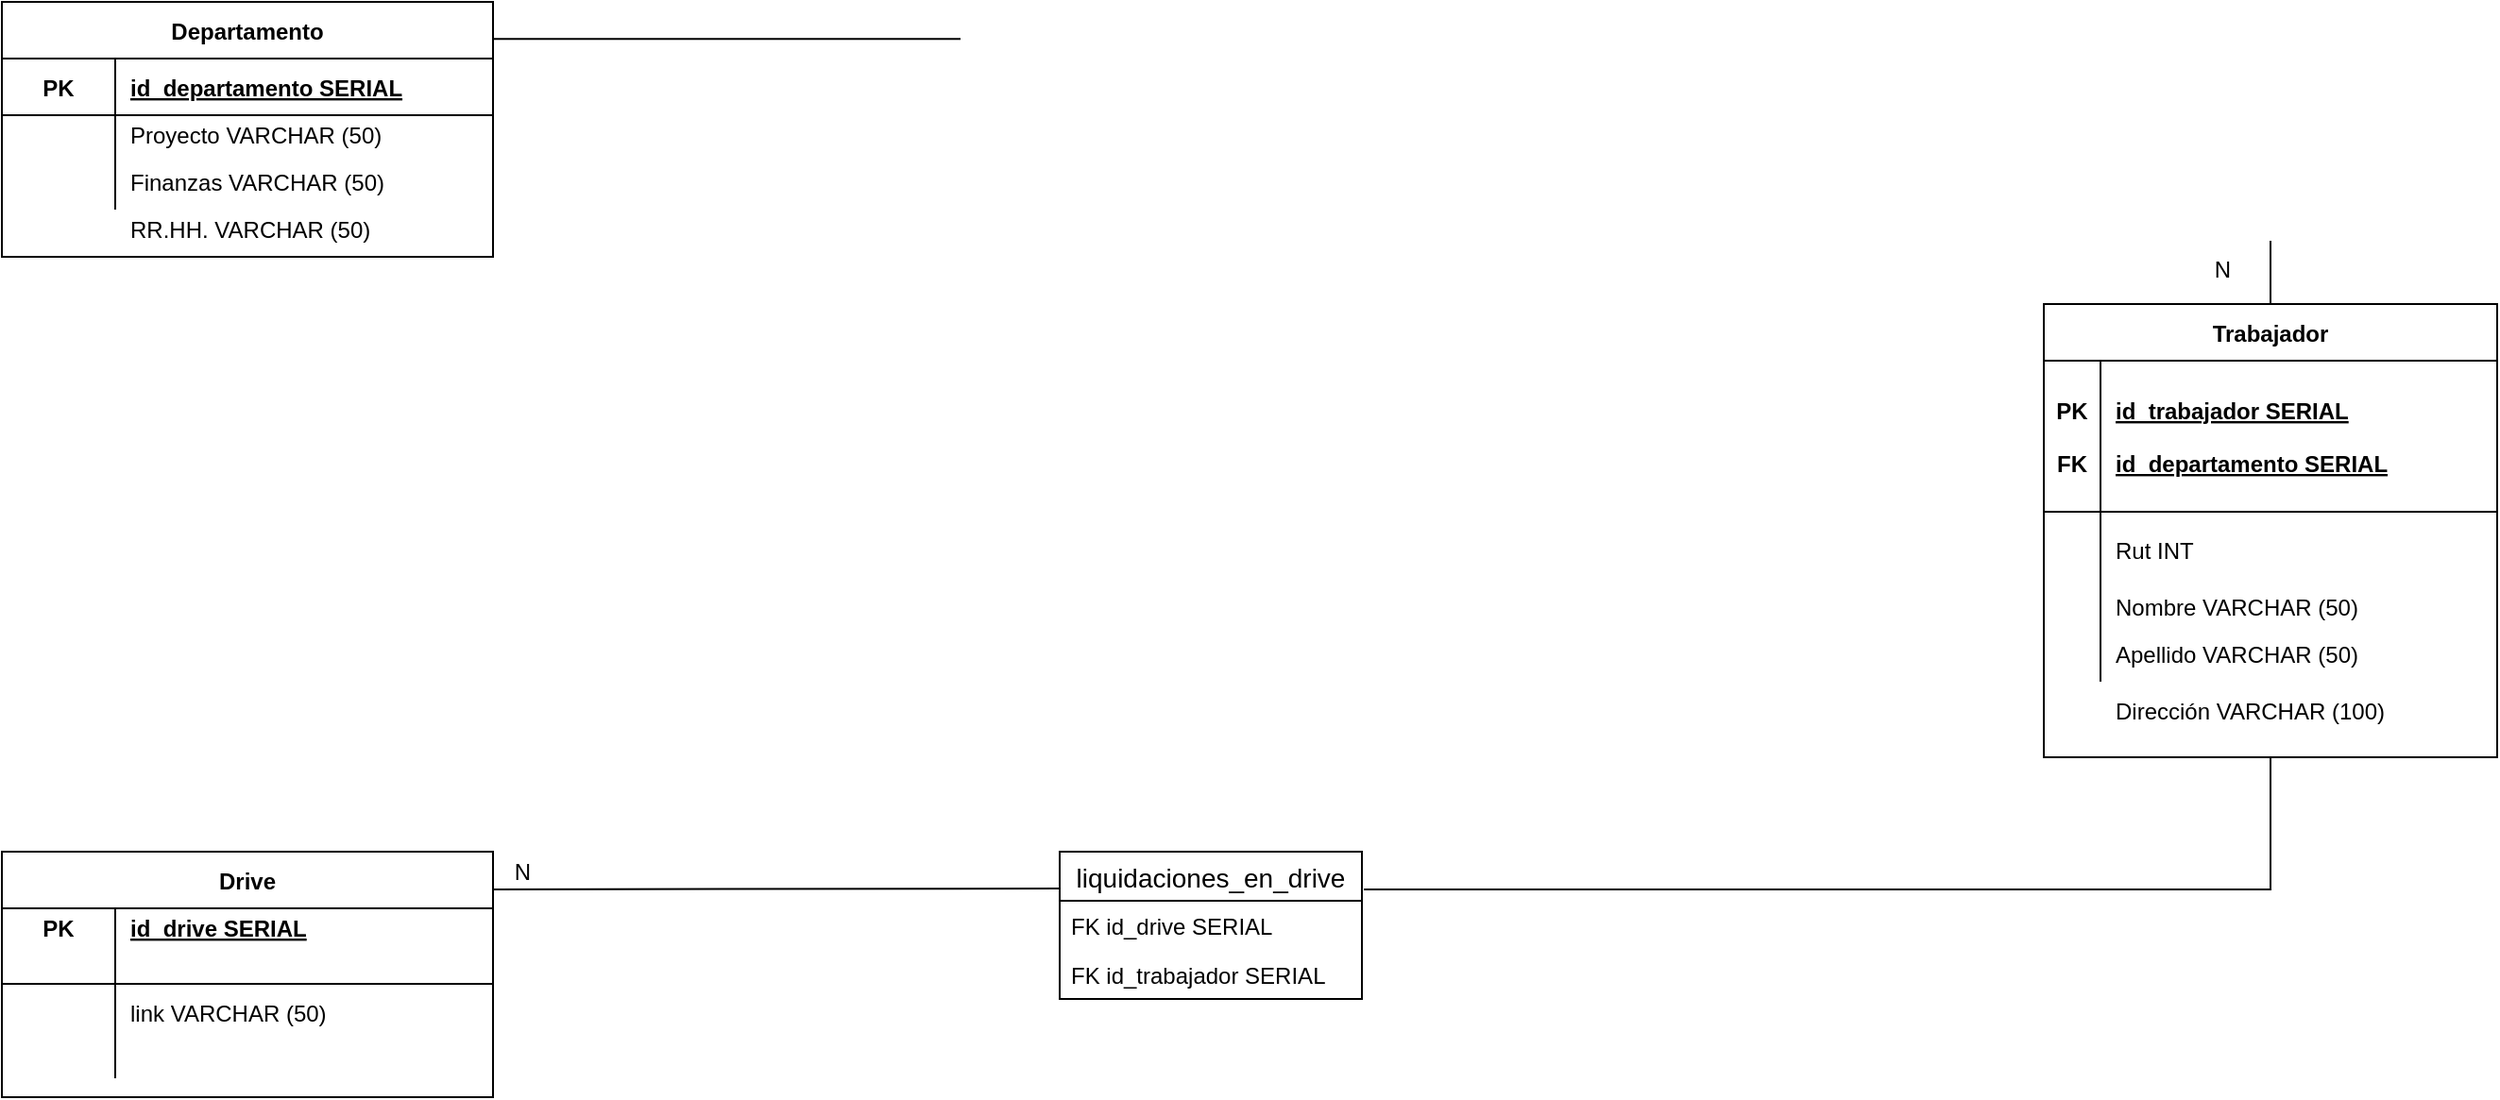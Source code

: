 <mxfile version="13.3.5" type="device"><diagram id="VJXpEDzCKfRmGnxVgW5a" name="Page-1"><mxGraphModel dx="1253" dy="538" grid="1" gridSize="10" guides="1" tooltips="1" connect="1" arrows="1" fold="1" page="1" pageScale="1" pageWidth="827" pageHeight="1169" math="0" shadow="0"><root><mxCell id="0"/><mxCell id="1" parent="0"/><mxCell id="iQQr9uvwmGtEXFYxoJDt-118" value="RR.HH. VARCHAR (50)" style="shape=partialRectangle;connectable=0;fillColor=none;top=0;left=0;bottom=0;right=0;align=left;spacingLeft=6;overflow=hidden;" parent="1" vertex="1"><mxGeometry x="100" y="145" width="140" height="30" as="geometry"/></mxCell><mxCell id="iQQr9uvwmGtEXFYxoJDt-105" value="Departamento" style="shape=table;startSize=30;container=1;collapsible=1;childLayout=tableLayout;fixedRows=1;rowLines=0;fontStyle=1;align=center;resizeLast=1;" parent="1" vertex="1"><mxGeometry x="40" y="40" width="260.0" height="135" as="geometry"/></mxCell><mxCell id="iQQr9uvwmGtEXFYxoJDt-109" value="" style="shape=partialRectangle;collapsible=0;dropTarget=0;pointerEvents=0;fillColor=none;top=0;left=0;bottom=1;right=0;points=[[0,0.5],[1,0.5]];portConstraint=eastwest;" parent="iQQr9uvwmGtEXFYxoJDt-105" vertex="1"><mxGeometry y="30" width="260.0" height="30" as="geometry"/></mxCell><mxCell id="iQQr9uvwmGtEXFYxoJDt-110" value="PK" style="shape=partialRectangle;connectable=0;fillColor=none;top=0;left=0;bottom=0;right=0;fontStyle=1;overflow=hidden;" parent="iQQr9uvwmGtEXFYxoJDt-109" vertex="1"><mxGeometry width="60" height="30" as="geometry"/></mxCell><mxCell id="iQQr9uvwmGtEXFYxoJDt-111" value="id_departamento SERIAL" style="shape=partialRectangle;connectable=0;fillColor=none;top=0;left=0;bottom=0;right=0;align=left;spacingLeft=6;fontStyle=5;overflow=hidden;" parent="iQQr9uvwmGtEXFYxoJDt-109" vertex="1"><mxGeometry x="60" width="200.0" height="30" as="geometry"/></mxCell><mxCell id="iQQr9uvwmGtEXFYxoJDt-112" value="" style="shape=partialRectangle;collapsible=0;dropTarget=0;pointerEvents=0;fillColor=none;top=0;left=0;bottom=0;right=0;points=[[0,0.5],[1,0.5]];portConstraint=eastwest;" parent="iQQr9uvwmGtEXFYxoJDt-105" vertex="1"><mxGeometry y="60" width="260.0" height="20" as="geometry"/></mxCell><mxCell id="iQQr9uvwmGtEXFYxoJDt-113" value="" style="shape=partialRectangle;connectable=0;fillColor=none;top=0;left=0;bottom=0;right=0;editable=1;overflow=hidden;" parent="iQQr9uvwmGtEXFYxoJDt-112" vertex="1"><mxGeometry width="60" height="20" as="geometry"/></mxCell><mxCell id="iQQr9uvwmGtEXFYxoJDt-114" value="Proyecto VARCHAR (50)" style="shape=partialRectangle;connectable=0;fillColor=none;top=0;left=0;bottom=0;right=0;align=left;spacingLeft=6;overflow=hidden;" parent="iQQr9uvwmGtEXFYxoJDt-112" vertex="1"><mxGeometry x="60" width="200.0" height="20" as="geometry"/></mxCell><mxCell id="iQQr9uvwmGtEXFYxoJDt-115" value="" style="shape=partialRectangle;collapsible=0;dropTarget=0;pointerEvents=0;fillColor=none;top=0;left=0;bottom=0;right=0;points=[[0,0.5],[1,0.5]];portConstraint=eastwest;" parent="iQQr9uvwmGtEXFYxoJDt-105" vertex="1"><mxGeometry y="80" width="260.0" height="30" as="geometry"/></mxCell><mxCell id="iQQr9uvwmGtEXFYxoJDt-116" value="" style="shape=partialRectangle;connectable=0;fillColor=none;top=0;left=0;bottom=0;right=0;editable=1;overflow=hidden;" parent="iQQr9uvwmGtEXFYxoJDt-115" vertex="1"><mxGeometry width="60" height="30" as="geometry"/></mxCell><mxCell id="iQQr9uvwmGtEXFYxoJDt-117" value="Finanzas VARCHAR (50)" style="shape=partialRectangle;connectable=0;fillColor=none;top=0;left=0;bottom=0;right=0;align=left;spacingLeft=6;overflow=hidden;" parent="iQQr9uvwmGtEXFYxoJDt-115" vertex="1"><mxGeometry x="60" width="200.0" height="30" as="geometry"/></mxCell><mxCell id="iQQr9uvwmGtEXFYxoJDt-92" value="Drive" style="shape=table;startSize=30;container=1;collapsible=1;childLayout=tableLayout;fixedRows=1;rowLines=0;fontStyle=1;align=center;resizeLast=1;" parent="1" vertex="1"><mxGeometry x="40" y="490" width="260" height="130" as="geometry"/></mxCell><mxCell id="iQQr9uvwmGtEXFYxoJDt-93" value="" style="shape=partialRectangle;collapsible=0;dropTarget=0;pointerEvents=0;fillColor=none;top=0;left=0;bottom=0;right=0;points=[[0,0.5],[1,0.5]];portConstraint=eastwest;" parent="iQQr9uvwmGtEXFYxoJDt-92" vertex="1"><mxGeometry y="30" width="260" height="20" as="geometry"/></mxCell><mxCell id="iQQr9uvwmGtEXFYxoJDt-94" value="PK" style="shape=partialRectangle;connectable=0;fillColor=none;top=0;left=0;bottom=0;right=0;fontStyle=1;overflow=hidden;" parent="iQQr9uvwmGtEXFYxoJDt-93" vertex="1"><mxGeometry width="60" height="20" as="geometry"/></mxCell><mxCell id="iQQr9uvwmGtEXFYxoJDt-95" value="id_drive SERIAL" style="shape=partialRectangle;connectable=0;fillColor=none;top=0;left=0;bottom=0;right=0;align=left;spacingLeft=6;fontStyle=5;overflow=hidden;" parent="iQQr9uvwmGtEXFYxoJDt-93" vertex="1"><mxGeometry x="60" width="200" height="20" as="geometry"/></mxCell><mxCell id="iQQr9uvwmGtEXFYxoJDt-96" value="" style="shape=partialRectangle;collapsible=0;dropTarget=0;pointerEvents=0;fillColor=none;top=0;left=0;bottom=1;right=0;points=[[0,0.5],[1,0.5]];portConstraint=eastwest;" parent="iQQr9uvwmGtEXFYxoJDt-92" vertex="1"><mxGeometry y="50" width="260" height="20" as="geometry"/></mxCell><mxCell id="iQQr9uvwmGtEXFYxoJDt-97" value="" style="shape=partialRectangle;connectable=0;fillColor=none;top=0;left=0;bottom=0;right=0;fontStyle=1;overflow=hidden;" parent="iQQr9uvwmGtEXFYxoJDt-96" vertex="1"><mxGeometry width="60" height="20" as="geometry"/></mxCell><mxCell id="iQQr9uvwmGtEXFYxoJDt-98" value="" style="shape=partialRectangle;connectable=0;fillColor=none;top=0;left=0;bottom=0;right=0;align=left;spacingLeft=6;fontStyle=5;overflow=hidden;" parent="iQQr9uvwmGtEXFYxoJDt-96" vertex="1"><mxGeometry x="60" width="200" height="20" as="geometry"/></mxCell><mxCell id="iQQr9uvwmGtEXFYxoJDt-99" value="" style="shape=partialRectangle;collapsible=0;dropTarget=0;pointerEvents=0;fillColor=none;top=0;left=0;bottom=0;right=0;points=[[0,0.5],[1,0.5]];portConstraint=eastwest;" parent="iQQr9uvwmGtEXFYxoJDt-92" vertex="1"><mxGeometry y="70" width="260" height="30" as="geometry"/></mxCell><mxCell id="iQQr9uvwmGtEXFYxoJDt-100" value="" style="shape=partialRectangle;connectable=0;fillColor=none;top=0;left=0;bottom=0;right=0;editable=1;overflow=hidden;" parent="iQQr9uvwmGtEXFYxoJDt-99" vertex="1"><mxGeometry width="60" height="30" as="geometry"/></mxCell><mxCell id="iQQr9uvwmGtEXFYxoJDt-101" value="link VARCHAR (50)" style="shape=partialRectangle;connectable=0;fillColor=none;top=0;left=0;bottom=0;right=0;align=left;spacingLeft=6;overflow=hidden;" parent="iQQr9uvwmGtEXFYxoJDt-99" vertex="1"><mxGeometry x="60" width="200" height="30" as="geometry"/></mxCell><mxCell id="iQQr9uvwmGtEXFYxoJDt-102" value="" style="shape=partialRectangle;collapsible=0;dropTarget=0;pointerEvents=0;fillColor=none;top=0;left=0;bottom=0;right=0;points=[[0,0.5],[1,0.5]];portConstraint=eastwest;" parent="iQQr9uvwmGtEXFYxoJDt-92" vertex="1"><mxGeometry y="100" width="260" height="20" as="geometry"/></mxCell><mxCell id="iQQr9uvwmGtEXFYxoJDt-103" value="" style="shape=partialRectangle;connectable=0;fillColor=none;top=0;left=0;bottom=0;right=0;editable=1;overflow=hidden;" parent="iQQr9uvwmGtEXFYxoJDt-102" vertex="1"><mxGeometry width="60" height="20" as="geometry"/></mxCell><mxCell id="iQQr9uvwmGtEXFYxoJDt-104" value="" style="shape=partialRectangle;connectable=0;fillColor=none;top=0;left=0;bottom=0;right=0;align=left;spacingLeft=6;overflow=hidden;" parent="iQQr9uvwmGtEXFYxoJDt-102" vertex="1"><mxGeometry x="60" width="200" height="20" as="geometry"/></mxCell><mxCell id="MtYk7guqQkIvKUVXiIVW-13" value="liquidaciones_en_drive" style="swimlane;fontStyle=0;childLayout=stackLayout;horizontal=1;startSize=26;horizontalStack=0;resizeParent=1;resizeParentMax=0;resizeLast=0;collapsible=1;marginBottom=0;align=center;fontSize=14;" vertex="1" parent="1"><mxGeometry x="600" y="490" width="160" height="78" as="geometry"/></mxCell><mxCell id="MtYk7guqQkIvKUVXiIVW-14" value="FK id_drive SERIAL" style="text;strokeColor=none;fillColor=none;spacingLeft=4;spacingRight=4;overflow=hidden;rotatable=0;points=[[0,0.5],[1,0.5]];portConstraint=eastwest;fontSize=12;" vertex="1" parent="MtYk7guqQkIvKUVXiIVW-13"><mxGeometry y="26" width="160" height="26" as="geometry"/></mxCell><mxCell id="MtYk7guqQkIvKUVXiIVW-15" value="FK id_trabajador SERIAL" style="text;strokeColor=none;fillColor=none;spacingLeft=4;spacingRight=4;overflow=hidden;rotatable=0;points=[[0,0.5],[1,0.5]];portConstraint=eastwest;fontSize=12;" vertex="1" parent="MtYk7guqQkIvKUVXiIVW-13"><mxGeometry y="52" width="160" height="26" as="geometry"/></mxCell><mxCell id="iQQr9uvwmGtEXFYxoJDt-14" value="Trabajador" style="shape=table;startSize=30;container=1;collapsible=1;childLayout=tableLayout;fixedRows=1;rowLines=0;fontStyle=1;align=center;resizeLast=1;" parent="1" vertex="1"><mxGeometry x="1121" y="200" width="240" height="240" as="geometry"/></mxCell><mxCell id="iQQr9uvwmGtEXFYxoJDt-15" value="" style="shape=partialRectangle;collapsible=0;dropTarget=0;pointerEvents=0;fillColor=none;top=0;left=0;bottom=1;right=0;points=[[0,0.5],[1,0.5]];portConstraint=eastwest;" parent="iQQr9uvwmGtEXFYxoJDt-14" vertex="1"><mxGeometry y="30" width="240" height="80" as="geometry"/></mxCell><mxCell id="iQQr9uvwmGtEXFYxoJDt-16" value="PK&#10;&#10;FK" style="shape=partialRectangle;connectable=0;fillColor=none;top=0;left=0;bottom=0;right=0;fontStyle=1;overflow=hidden;" parent="iQQr9uvwmGtEXFYxoJDt-15" vertex="1"><mxGeometry width="30" height="80" as="geometry"/></mxCell><mxCell id="iQQr9uvwmGtEXFYxoJDt-17" value="id_trabajador SERIAL&#10;&#10;id_departamento SERIAL" style="shape=partialRectangle;connectable=0;fillColor=none;top=0;left=0;bottom=0;right=0;align=left;spacingLeft=6;fontStyle=5;overflow=hidden;" parent="iQQr9uvwmGtEXFYxoJDt-15" vertex="1"><mxGeometry x="30" width="210" height="80" as="geometry"/></mxCell><mxCell id="iQQr9uvwmGtEXFYxoJDt-18" value="" style="shape=partialRectangle;collapsible=0;dropTarget=0;pointerEvents=0;fillColor=none;top=0;left=0;bottom=0;right=0;points=[[0,0.5],[1,0.5]];portConstraint=eastwest;" parent="iQQr9uvwmGtEXFYxoJDt-14" vertex="1"><mxGeometry y="110" width="240" height="40" as="geometry"/></mxCell><mxCell id="iQQr9uvwmGtEXFYxoJDt-19" value="" style="shape=partialRectangle;connectable=0;fillColor=none;top=0;left=0;bottom=0;right=0;editable=1;overflow=hidden;" parent="iQQr9uvwmGtEXFYxoJDt-18" vertex="1"><mxGeometry width="30" height="40" as="geometry"/></mxCell><mxCell id="iQQr9uvwmGtEXFYxoJDt-20" value="Rut INT" style="shape=partialRectangle;connectable=0;fillColor=none;top=0;left=0;bottom=0;right=0;align=left;spacingLeft=6;overflow=hidden;" parent="iQQr9uvwmGtEXFYxoJDt-18" vertex="1"><mxGeometry x="30" width="210" height="40" as="geometry"/></mxCell><mxCell id="iQQr9uvwmGtEXFYxoJDt-21" value="" style="shape=partialRectangle;collapsible=0;dropTarget=0;pointerEvents=0;fillColor=none;top=0;left=0;bottom=0;right=0;points=[[0,0.5],[1,0.5]];portConstraint=eastwest;" parent="iQQr9uvwmGtEXFYxoJDt-14" vertex="1"><mxGeometry y="150" width="240" height="20" as="geometry"/></mxCell><mxCell id="iQQr9uvwmGtEXFYxoJDt-22" value="" style="shape=partialRectangle;connectable=0;fillColor=none;top=0;left=0;bottom=0;right=0;editable=1;overflow=hidden;" parent="iQQr9uvwmGtEXFYxoJDt-21" vertex="1"><mxGeometry width="30" height="20" as="geometry"/></mxCell><mxCell id="iQQr9uvwmGtEXFYxoJDt-23" value="Nombre VARCHAR (50)" style="shape=partialRectangle;connectable=0;fillColor=none;top=0;left=0;bottom=0;right=0;align=left;spacingLeft=6;overflow=hidden;" parent="iQQr9uvwmGtEXFYxoJDt-21" vertex="1"><mxGeometry x="30" width="210" height="20" as="geometry"/></mxCell><mxCell id="iQQr9uvwmGtEXFYxoJDt-24" value="" style="shape=partialRectangle;collapsible=0;dropTarget=0;pointerEvents=0;fillColor=none;top=0;left=0;bottom=0;right=0;points=[[0,0.5],[1,0.5]];portConstraint=eastwest;" parent="iQQr9uvwmGtEXFYxoJDt-14" vertex="1"><mxGeometry y="170" width="240" height="30" as="geometry"/></mxCell><mxCell id="iQQr9uvwmGtEXFYxoJDt-25" value="" style="shape=partialRectangle;connectable=0;fillColor=none;top=0;left=0;bottom=0;right=0;editable=1;overflow=hidden;" parent="iQQr9uvwmGtEXFYxoJDt-24" vertex="1"><mxGeometry width="30" height="30" as="geometry"/></mxCell><mxCell id="iQQr9uvwmGtEXFYxoJDt-26" value="Apellido VARCHAR (50)" style="shape=partialRectangle;connectable=0;fillColor=none;top=0;left=0;bottom=0;right=0;align=left;spacingLeft=6;overflow=hidden;" parent="iQQr9uvwmGtEXFYxoJDt-24" vertex="1"><mxGeometry x="30" width="210" height="30" as="geometry"/></mxCell><mxCell id="MtYk7guqQkIvKUVXiIVW-23" value="" style="endArrow=none;html=1;rounded=0;entryX=0.5;entryY=0;entryDx=0;entryDy=0;exitX=1.001;exitY=0.145;exitDx=0;exitDy=0;exitPerimeter=0;" edge="1" parent="1" source="iQQr9uvwmGtEXFYxoJDt-105" target="iQQr9uvwmGtEXFYxoJDt-14"><mxGeometry relative="1" as="geometry"><mxPoint x="760" y="60" as="sourcePoint"/><mxPoint x="1240" y="60" as="targetPoint"/><Array as="points"><mxPoint x="1241" y="60"/></Array></mxGeometry></mxCell><mxCell id="MtYk7guqQkIvKUVXiIVW-24" value="N" style="resizable=0;html=1;align=right;verticalAlign=bottom;" connectable="0" vertex="1" parent="MtYk7guqQkIvKUVXiIVW-23"><mxGeometry x="1" relative="1" as="geometry"><mxPoint x="-21" y="-9.71" as="offset"/></mxGeometry></mxCell><mxCell id="MtYk7guqQkIvKUVXiIVW-27" value="" style="endArrow=none;html=1;rounded=0;exitX=0;exitY=0.25;exitDx=0;exitDy=0;" edge="1" parent="1" source="MtYk7guqQkIvKUVXiIVW-13"><mxGeometry relative="1" as="geometry"><mxPoint x="580" y="350" as="sourcePoint"/><mxPoint x="300" y="510" as="targetPoint"/></mxGeometry></mxCell><mxCell id="MtYk7guqQkIvKUVXiIVW-28" value="N" style="resizable=0;html=1;align=right;verticalAlign=bottom;" connectable="0" vertex="1" parent="MtYk7guqQkIvKUVXiIVW-27"><mxGeometry x="1" relative="1" as="geometry"><mxPoint x="20" as="offset"/></mxGeometry></mxCell><mxCell id="MtYk7guqQkIvKUVXiIVW-29" value="" style="endArrow=none;html=1;rounded=0;entryX=0.5;entryY=1;entryDx=0;entryDy=0;" edge="1" parent="1" target="iQQr9uvwmGtEXFYxoJDt-14"><mxGeometry relative="1" as="geometry"><mxPoint x="761" y="510" as="sourcePoint"/><mxPoint x="940" y="530" as="targetPoint"/><Array as="points"><mxPoint x="1241" y="510"/></Array></mxGeometry></mxCell><mxCell id="MtYk7guqQkIvKUVXiIVW-49" value="" style="shape=partialRectangle;collapsible=0;dropTarget=0;pointerEvents=0;fillColor=none;top=0;left=0;bottom=0;right=0;points=[[0,0.5],[1,0.5]];portConstraint=eastwest;" vertex="1" parent="1"><mxGeometry x="1121" y="400" width="240" height="30" as="geometry"/></mxCell><mxCell id="MtYk7guqQkIvKUVXiIVW-50" value="" style="shape=partialRectangle;connectable=0;fillColor=none;top=0;left=0;bottom=0;right=0;editable=1;overflow=hidden;" vertex="1" parent="MtYk7guqQkIvKUVXiIVW-49"><mxGeometry width="30" height="30" as="geometry"/></mxCell><mxCell id="MtYk7guqQkIvKUVXiIVW-51" value="Dirección VARCHAR (100)" style="shape=partialRectangle;connectable=0;fillColor=none;top=0;left=0;bottom=0;right=0;align=left;spacingLeft=6;overflow=hidden;" vertex="1" parent="MtYk7guqQkIvKUVXiIVW-49"><mxGeometry x="30" width="210" height="30" as="geometry"/></mxCell></root></mxGraphModel></diagram></mxfile>